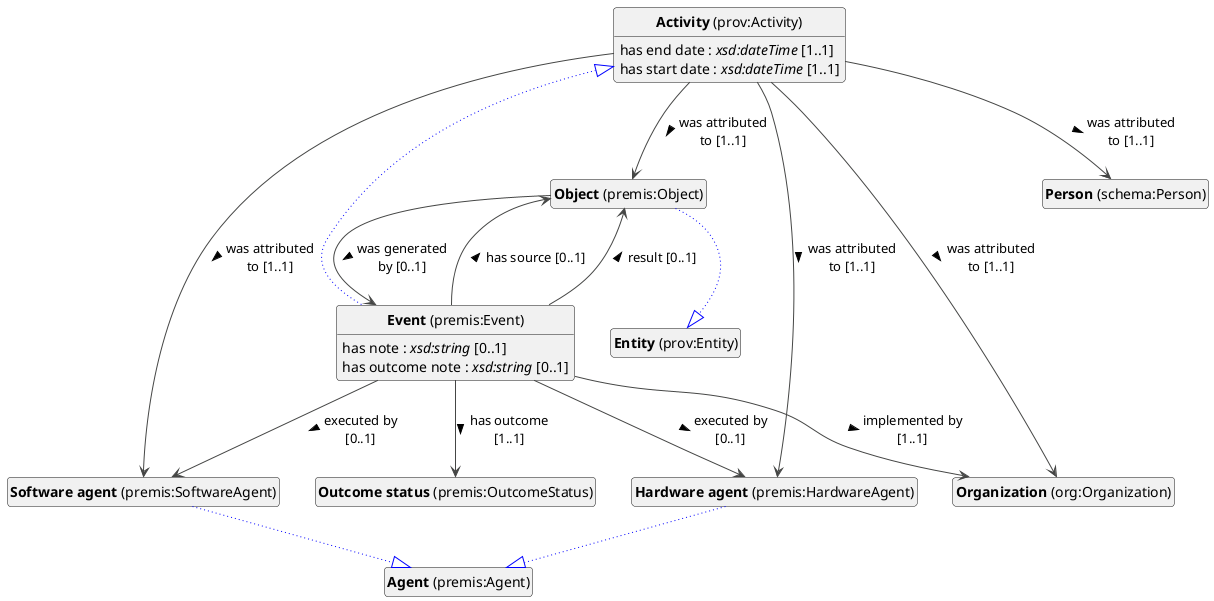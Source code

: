 @startuml
!theme vibrant
skinparam classFontSize 14
!define LIGHTORANGE
skinparam componentStyle uml2
skinparam wrapMessageWidth 100
' skinparam ArrowColor #Maroon
' Remove shadows
skinparam shadowing false
'skinparam linetype polyline
skinparam ArrowMessageAlignment left


class "<b>Activity</b> (prov:Activity)" as prov_Activity [[#prov%3AActivity]]
class "<b>Event</b> (premis:Event)" as premis_Event [[#premis%3AEvent]]
class "<b>Activity</b> (prov:Activity)" as prov_Activity [[#prov%3AActivity]]
class "<b>Object</b> (premis:Object)" as premis_Object [[#premis%3AObject]]
class "<b>Entity</b> (prov:Entity)" as prov_Entity [[#prov%3AEntity]]
class "<b>Person</b> (schema:Person)" as schema_Person [[#schema%3APerson]]
class "<b>Outcome status</b> (premis:OutcomeStatus)" as premis_OutcomeStatus [[#premis%3AOutcomeStatus]]
class "<b>Organization</b> (org:Organization)" as org_Organization [[#org%3AOrganization]]
class "<b>Software agent</b> (premis:SoftwareAgent)" as premis_SoftwareAgent [[#premis%3ASoftwareAgent]]
class "<b>Agent</b> (premis:Agent)" as premis_Agent [[#premis%3AAgent]]
class "<b>Hardware agent</b> (premis:HardwareAgent)" as premis_HardwareAgent [[#premis%3AHardwareAgent]]
class "<b>Agent</b> (premis:Agent)" as premis_Agent [[#premis%3AAgent]]


prov_Activity : has end date : <i>xsd:dateTime</i> [1..1]


prov_Activity : has start date : <i>xsd:dateTime</i> [1..1]


prov_Activity --> premis_Object : was attributed to [1..1] >
prov_Activity --> schema_Person : was attributed to [1..1] >
prov_Activity --> org_Organization : was attributed to [1..1] >
prov_Activity --> premis_SoftwareAgent : was attributed to [1..1] >
prov_Activity --> premis_HardwareAgent : was attributed to [1..1] >

premis_Event --|> prov_Activity #blue;line.dotted;text:blue


premis_Event --> premis_SoftwareAgent : executed by [0..1] >
premis_Event --> premis_HardwareAgent : executed by [0..1] >
premis_Event : has note : <i>xsd:string</i> [0..1]


premis_Event --> premis_OutcomeStatus : has outcome [1..1] >
premis_Event : has outcome note : <i>xsd:string</i> [0..1]


premis_Event --> premis_Object : has source [0..1] >

premis_Event --> org_Organization : implemented by [1..1] >

premis_Event --> premis_Object : result [0..1] >

premis_Object --|> prov_Entity #blue;line.dotted;text:blue


premis_Object --> premis_Event : was generated by [0..1] >







premis_SoftwareAgent --|> premis_Agent #blue;line.dotted;text:blue


premis_HardwareAgent --|> premis_Agent #blue;line.dotted;text:blue



hide circle
hide methods
hide empty members
@enduml


